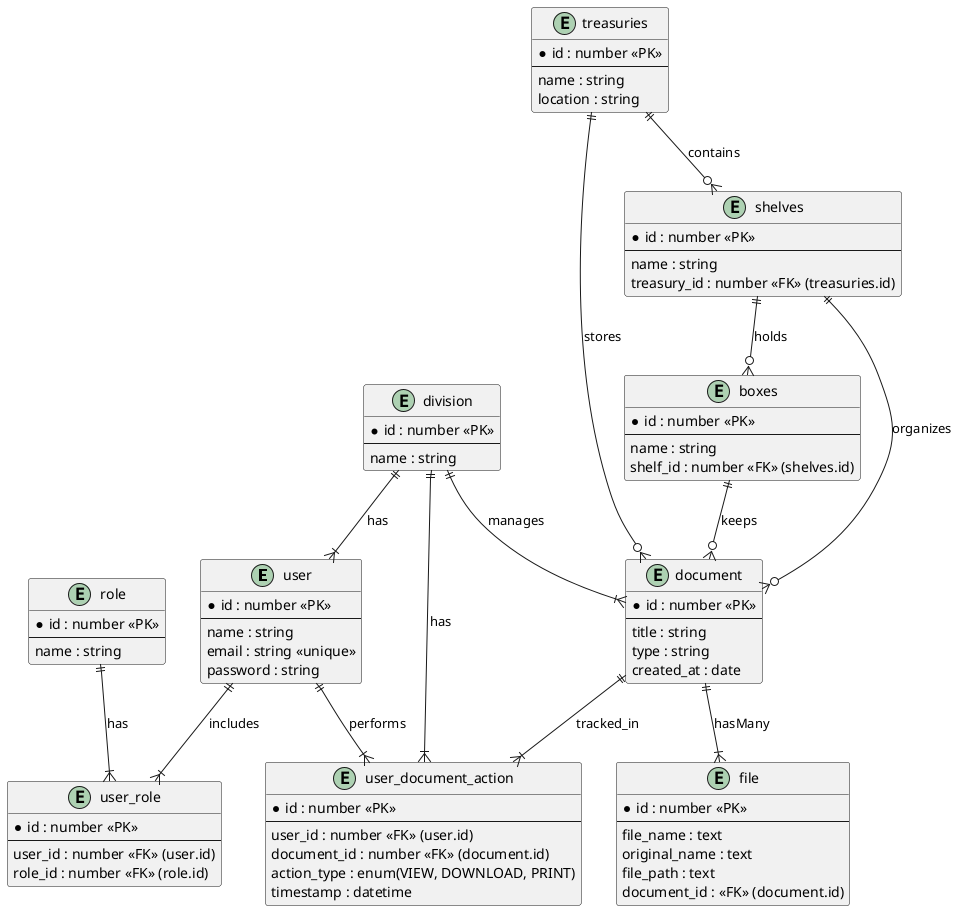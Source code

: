 
@startuml Document Management System
' skinparam linetype ortho
entity user {
    *id : number <<PK>>
    --
    name : string
    email : string <<unique>>
    password : string
}

entity role {
    *id : number <<PK>>
    --
    name : string
}

entity user_role {
    *id : number <<PK>>
    --
    user_id : number <<FK>> (user.id)
    role_id : number <<FK>> (role.id)
}

entity division {
    *id : number <<PK>>
    --
    name : string
}

entity document {
    *id : number <<PK>>
    --
    title : string
    type : string
    created_at : date
}

entity file {
    *id : number <<PK>>
    --
    file_name : text
    original_name : text
    file_path : text
    document_id : <<FK>> (document.id)
}





entity user_document_action {
    *id : number <<PK>>
    --
    user_id : number <<FK>> (user.id)
    document_id : number <<FK>> (document.id)
    action_type : enum(VIEW, DOWNLOAD, PRINT)
    timestamp : datetime
}

entity treasuries {
    *id : number <<PK>>
    --
    name : string
    location : string
}

entity shelves {
    *id : number <<PK>>
    --
    name : string
    treasury_id : number <<FK>> (treasuries.id)
}

entity boxes {
    *id : number <<PK>>
    --
    name : string
    shelf_id : number <<FK>> (shelves.id)
}

user ||--|{ user_role : includes
role ||--|{ user_role : has

division ||--|{ user : has
division ||--|{ document : manages

treasuries ||--o{ shelves : contains
shelves ||--o{ boxes : holds

treasuries ||--o{ document : stores
shelves ||--o{ document : organizes
boxes ||--o{ document : keeps


division ||--|{ user_document_action : has
user ||--|{ user_document_action : performs
document ||--|{ user_document_action : tracked_in

document ||--|{ file : hasMany


@enduml

